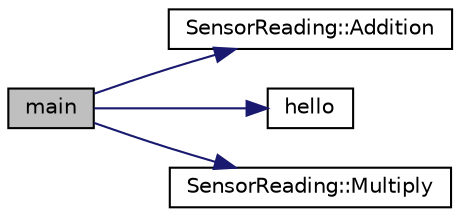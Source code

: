 digraph "main"
{
 // LATEX_PDF_SIZE
  edge [fontname="Helvetica",fontsize="10",labelfontname="Helvetica",labelfontsize="10"];
  node [fontname="Helvetica",fontsize="10",shape=record];
  rankdir="LR";
  Node1 [label="main",height=0.2,width=0.4,color="black", fillcolor="grey75", style="filled", fontcolor="black",tooltip=" "];
  Node1 -> Node2 [color="midnightblue",fontsize="10",style="solid",fontname="Helvetica"];
  Node2 [label="SensorReading::Addition",height=0.2,width=0.4,color="black", fillcolor="white", style="filled",URL="$classSensorReading.html#a82a6e5940be93656bb5c687482631c09",tooltip=" "];
  Node1 -> Node3 [color="midnightblue",fontsize="10",style="solid",fontname="Helvetica"];
  Node3 [label="hello",height=0.2,width=0.4,color="black", fillcolor="white", style="filled",URL="$cyphy_8cpp.html#adb2f6086d2190981b28ee65efc291c71",tooltip=" "];
  Node1 -> Node4 [color="midnightblue",fontsize="10",style="solid",fontname="Helvetica"];
  Node4 [label="SensorReading::Multiply",height=0.2,width=0.4,color="black", fillcolor="white", style="filled",URL="$classSensorReading.html#a7b352efe225dac022f10da38f04b3815",tooltip=" "];
}
